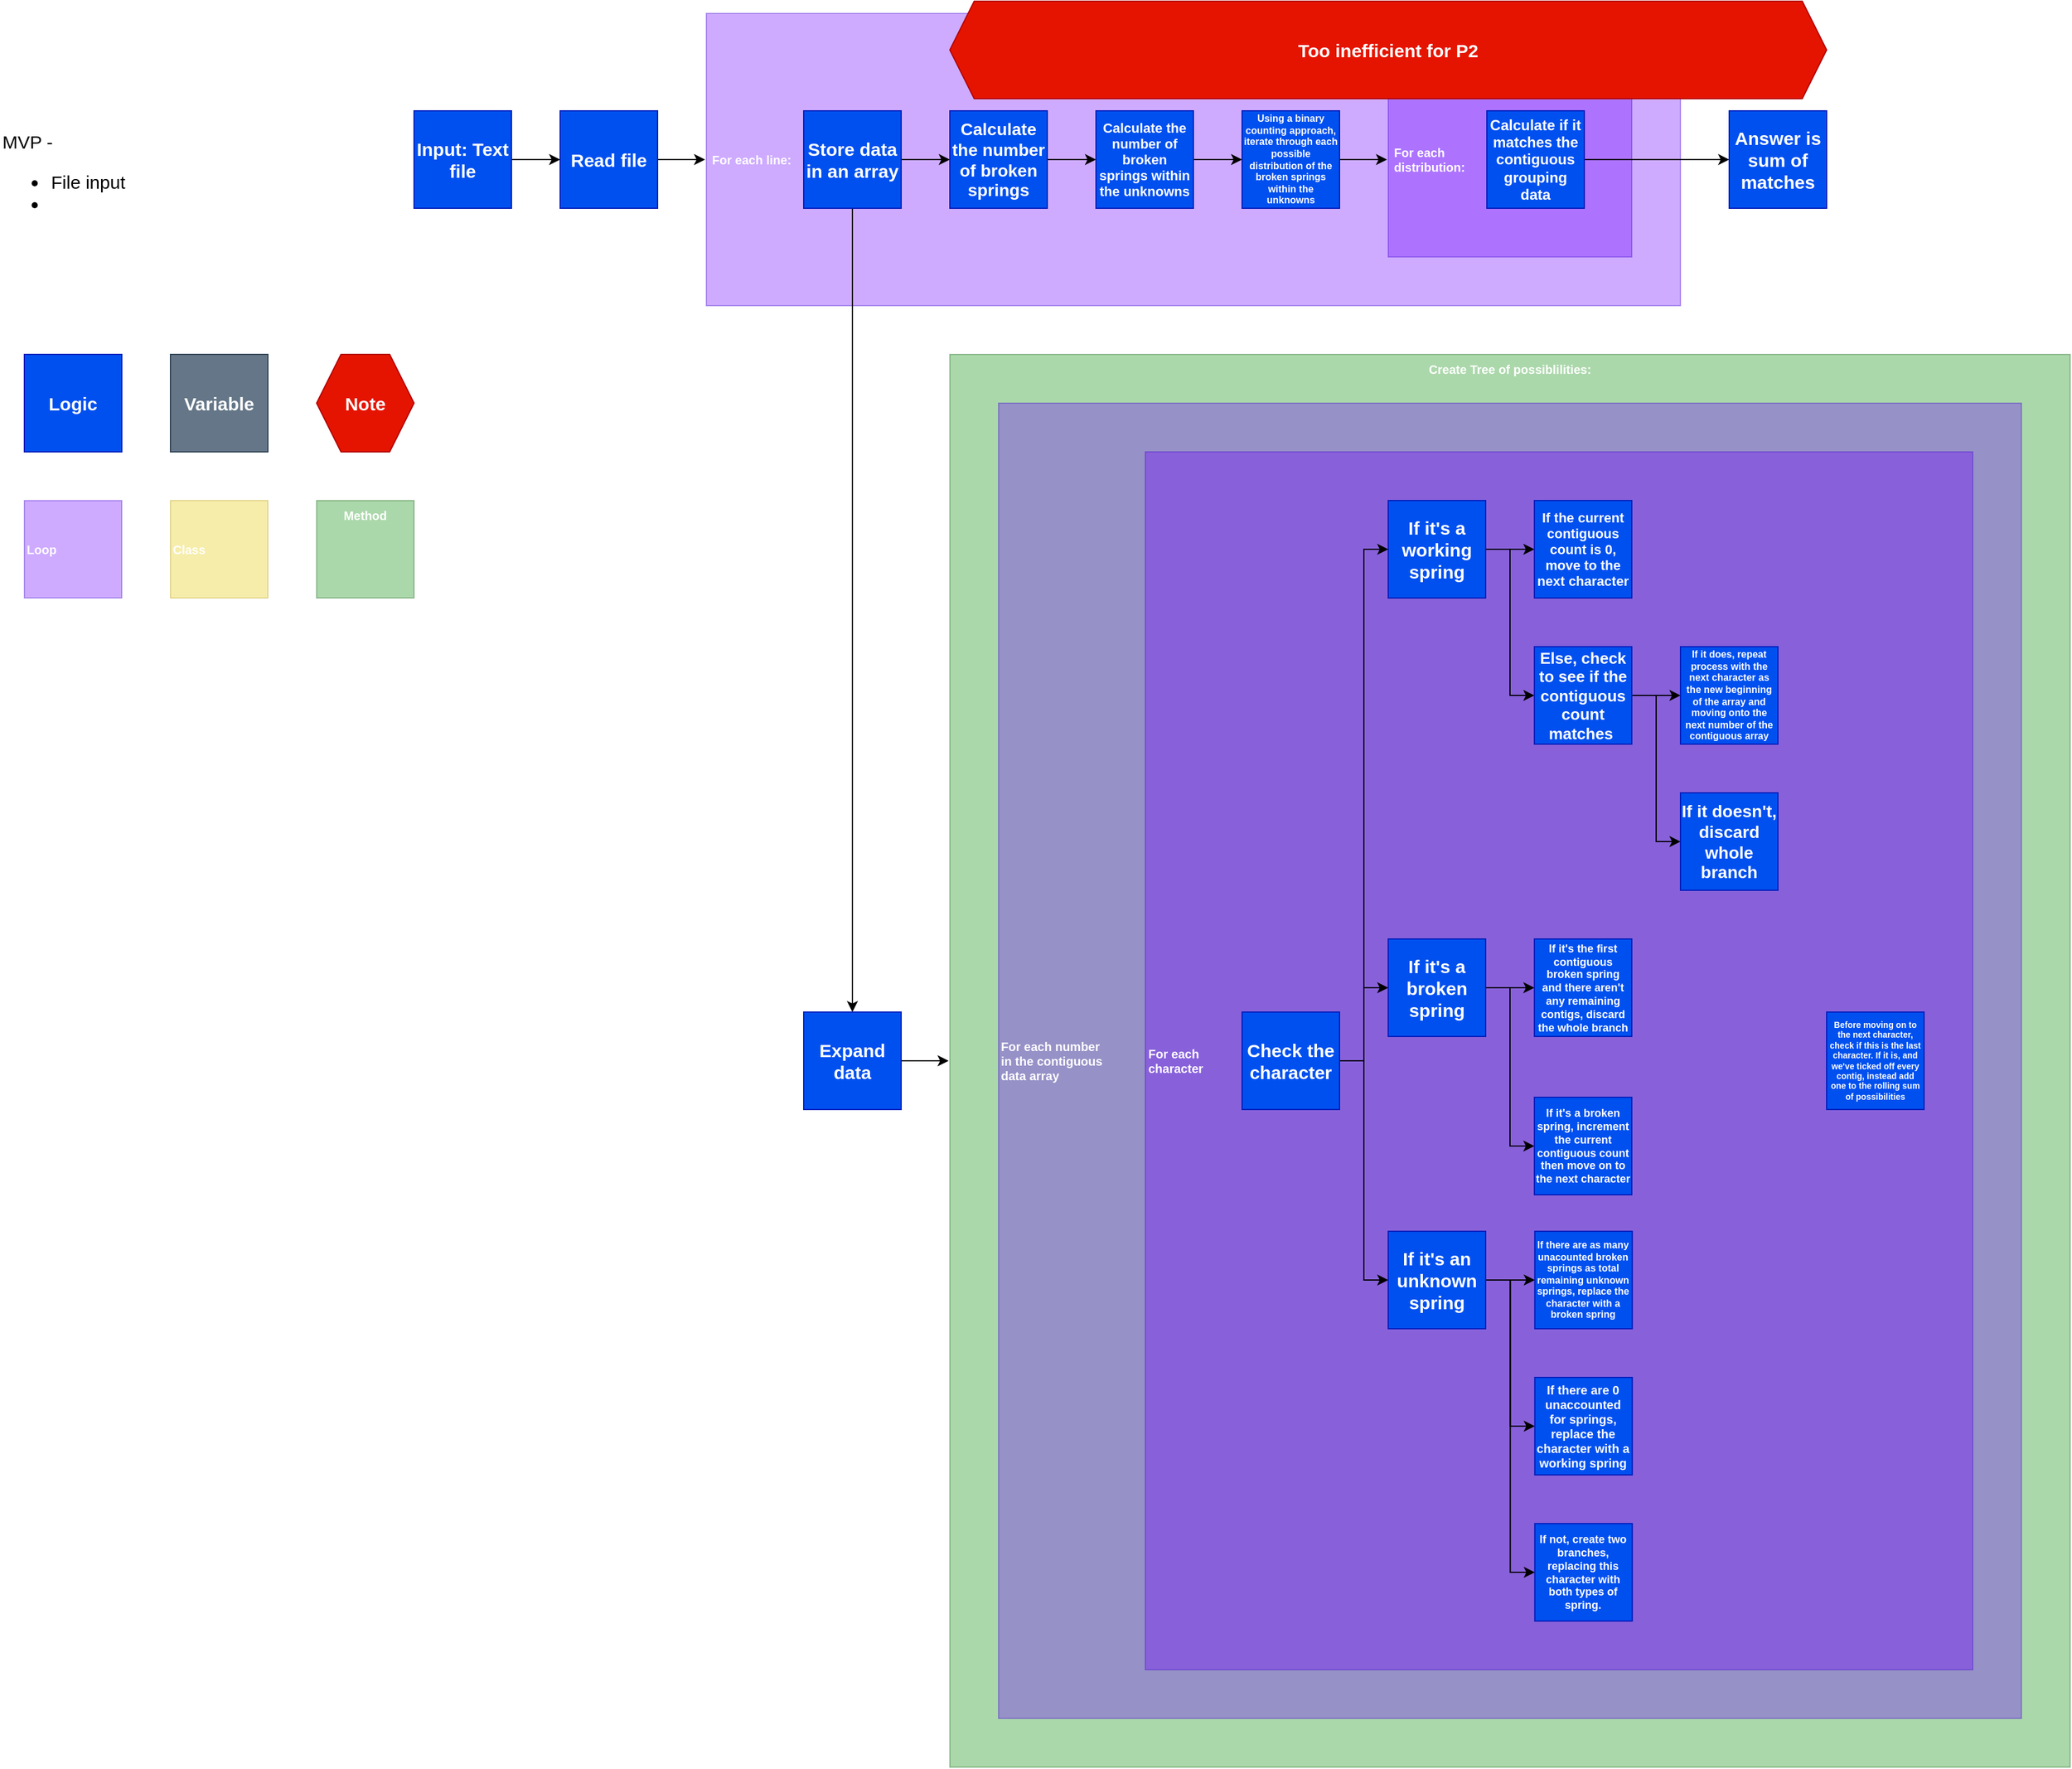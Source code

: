 <mxfile version="22.0.0" type="device">
  <diagram name="Page-1" id="2BmdeuGA4Vgqx7qn_TmH">
    <mxGraphModel dx="1247" dy="727" grid="1" gridSize="10" guides="1" tooltips="1" connect="1" arrows="1" fold="1" page="1" pageScale="1" pageWidth="827" pageHeight="1169" math="0" shadow="0">
      <root>
        <mxCell id="0" />
        <mxCell id="1" parent="0" />
        <mxCell id="FjuAl9cYDFEr33M6InGe-3" value="Create Tree of possiblilities:" style="rounded=0;whiteSpace=wrap;html=1;fillColor=#008a00;fontColor=#ffffff;strokeColor=#005700;fontSize=10;fontStyle=1;align=center;opacity=33;perimeterSpacing=1;strokeWidth=1;verticalAlign=top;" vertex="1" parent="1">
          <mxGeometry x="800" y="400" width="920" height="1160" as="geometry" />
        </mxCell>
        <mxCell id="FjuAl9cYDFEr33M6InGe-20" value="For each number &lt;br&gt;in the contiguous &lt;br&gt;data array" style="rounded=0;whiteSpace=wrap;html=1;fillColor=#6a00ff;fontColor=#ffffff;strokeColor=#3700CC;fontSize=10;fontStyle=1;align=left;opacity=33;perimeterSpacing=1;strokeWidth=1;" vertex="1" parent="1">
          <mxGeometry x="840" y="440" width="840" height="1080" as="geometry" />
        </mxCell>
        <mxCell id="138D5iPo24huTF3OedoR-11" value="&amp;nbsp;For each line:" style="rounded=0;whiteSpace=wrap;html=1;fillColor=#6a00ff;fontColor=#ffffff;strokeColor=#3700CC;fontSize=10;fontStyle=1;align=left;opacity=33;perimeterSpacing=1;strokeWidth=1;" parent="1" vertex="1">
          <mxGeometry x="600" y="120" width="800" height="240" as="geometry" />
        </mxCell>
        <mxCell id="138D5iPo24huTF3OedoR-1" value="Loop" style="rounded=0;whiteSpace=wrap;html=1;fillColor=#6a00ff;fontColor=#ffffff;strokeColor=#3700CC;fontSize=10;fontStyle=1;align=left;opacity=33;perimeterSpacing=1;strokeWidth=1;" parent="1" vertex="1">
          <mxGeometry x="40" y="520" width="80" height="80" as="geometry" />
        </mxCell>
        <mxCell id="138D5iPo24huTF3OedoR-2" value="Class" style="rounded=0;whiteSpace=wrap;html=1;fillColor=#e3c800;fontColor=#FFFFFF;strokeColor=#B09500;fontSize=10;fontStyle=1;align=left;opacity=33;perimeterSpacing=1;strokeWidth=1;" parent="1" vertex="1">
          <mxGeometry x="160" y="520" width="80" height="80" as="geometry" />
        </mxCell>
        <mxCell id="138D5iPo24huTF3OedoR-3" value="Method" style="rounded=0;whiteSpace=wrap;html=1;fillColor=#008a00;fontColor=#ffffff;strokeColor=#005700;fontSize=10;fontStyle=1;align=center;opacity=33;perimeterSpacing=1;strokeWidth=1;verticalAlign=top;" parent="1" vertex="1">
          <mxGeometry x="280" y="520" width="80" height="80" as="geometry" />
        </mxCell>
        <mxCell id="138D5iPo24huTF3OedoR-4" value="Logic" style="rounded=0;whiteSpace=wrap;html=1;fillColor=#0050ef;fontColor=#ffffff;strokeColor=#001DBC;fontSize=15;fontStyle=1" parent="1" vertex="1">
          <mxGeometry x="40" y="400" width="80" height="80" as="geometry" />
        </mxCell>
        <mxCell id="138D5iPo24huTF3OedoR-5" value="Variable" style="rounded=0;whiteSpace=wrap;html=1;fillColor=#647687;fontColor=#ffffff;strokeColor=#314354;fontSize=15;fontStyle=1" parent="1" vertex="1">
          <mxGeometry x="160" y="400" width="80" height="80" as="geometry" />
        </mxCell>
        <mxCell id="138D5iPo24huTF3OedoR-6" value="Note" style="shape=hexagon;perimeter=hexagonPerimeter2;whiteSpace=wrap;html=1;fixedSize=1;fillColor=#e51400;fontColor=#ffffff;strokeColor=#B20000;fontStyle=1;fontSize=15;" parent="1" vertex="1">
          <mxGeometry x="280" y="400" width="80" height="80" as="geometry" />
        </mxCell>
        <mxCell id="138D5iPo24huTF3OedoR-7" style="edgeStyle=orthogonalEdgeStyle;rounded=0;orthogonalLoop=1;jettySize=auto;html=1;exitX=1;exitY=0.5;exitDx=0;exitDy=0;entryX=0;entryY=0.5;entryDx=0;entryDy=0;" parent="1" source="138D5iPo24huTF3OedoR-8" target="138D5iPo24huTF3OedoR-10" edge="1">
          <mxGeometry relative="1" as="geometry" />
        </mxCell>
        <mxCell id="138D5iPo24huTF3OedoR-8" value="Input: Text file" style="rounded=0;whiteSpace=wrap;html=1;fillColor=#0050ef;fontColor=#ffffff;strokeColor=#001DBC;fontSize=15;fontStyle=1" parent="1" vertex="1">
          <mxGeometry x="360" y="200" width="80" height="80" as="geometry" />
        </mxCell>
        <mxCell id="138D5iPo24huTF3OedoR-9" value="" style="edgeStyle=orthogonalEdgeStyle;rounded=0;orthogonalLoop=1;jettySize=auto;html=1;" parent="1" source="138D5iPo24huTF3OedoR-10" edge="1">
          <mxGeometry relative="1" as="geometry">
            <mxPoint x="599" y="240" as="targetPoint" />
          </mxGeometry>
        </mxCell>
        <mxCell id="138D5iPo24huTF3OedoR-10" value="Read file" style="rounded=0;whiteSpace=wrap;html=1;fillColor=#0050ef;fontColor=#ffffff;strokeColor=#001DBC;fontSize=15;fontStyle=1" parent="1" vertex="1">
          <mxGeometry x="480" y="200" width="80" height="80" as="geometry" />
        </mxCell>
        <mxCell id="138D5iPo24huTF3OedoR-15" value="MVP - &lt;br style=&quot;font-size: 15px;&quot;&gt;&lt;ul&gt;&lt;li&gt;File input&lt;/li&gt;&lt;li&gt;&lt;br&gt;&lt;/li&gt;&lt;/ul&gt;" style="text;html=1;strokeColor=none;fillColor=none;align=left;verticalAlign=top;whiteSpace=wrap;rounded=0;fontSize=15;" parent="1" vertex="1">
          <mxGeometry x="20" y="210" width="340" height="190" as="geometry" />
        </mxCell>
        <mxCell id="138D5iPo24huTF3OedoR-29" value="" style="edgeStyle=orthogonalEdgeStyle;rounded=0;orthogonalLoop=1;jettySize=auto;html=1;" parent="1" source="138D5iPo24huTF3OedoR-18" target="138D5iPo24huTF3OedoR-19" edge="1">
          <mxGeometry relative="1" as="geometry" />
        </mxCell>
        <mxCell id="FjuAl9cYDFEr33M6InGe-7" style="edgeStyle=orthogonalEdgeStyle;rounded=0;orthogonalLoop=1;jettySize=auto;html=1;exitX=0.5;exitY=1;exitDx=0;exitDy=0;entryX=0.5;entryY=0;entryDx=0;entryDy=0;" edge="1" parent="1" source="138D5iPo24huTF3OedoR-18" target="FjuAl9cYDFEr33M6InGe-6">
          <mxGeometry relative="1" as="geometry" />
        </mxCell>
        <mxCell id="138D5iPo24huTF3OedoR-18" value="Store data in an array" style="rounded=0;whiteSpace=wrap;html=1;fillColor=#0050ef;fontColor=#ffffff;strokeColor=#001DBC;fontSize=15;fontStyle=1" parent="1" vertex="1">
          <mxGeometry x="680" y="200" width="80" height="80" as="geometry" />
        </mxCell>
        <mxCell id="138D5iPo24huTF3OedoR-30" value="" style="edgeStyle=orthogonalEdgeStyle;rounded=0;orthogonalLoop=1;jettySize=auto;html=1;" parent="1" source="138D5iPo24huTF3OedoR-19" target="138D5iPo24huTF3OedoR-21" edge="1">
          <mxGeometry relative="1" as="geometry" />
        </mxCell>
        <mxCell id="138D5iPo24huTF3OedoR-19" value="Calculate the number of broken springs" style="rounded=0;whiteSpace=wrap;html=1;fillColor=#0050ef;fontColor=#ffffff;strokeColor=#001DBC;fontSize=14;fontStyle=1" parent="1" vertex="1">
          <mxGeometry x="800" y="200" width="80" height="80" as="geometry" />
        </mxCell>
        <mxCell id="138D5iPo24huTF3OedoR-25" value="" style="edgeStyle=orthogonalEdgeStyle;rounded=0;orthogonalLoop=1;jettySize=auto;html=1;" parent="1" source="138D5iPo24huTF3OedoR-20" target="138D5iPo24huTF3OedoR-23" edge="1">
          <mxGeometry relative="1" as="geometry" />
        </mxCell>
        <mxCell id="138D5iPo24huTF3OedoR-20" value="Using a binary counting approach, iterate through each possible distribution of the broken springs within the unknowns" style="rounded=0;whiteSpace=wrap;html=1;fillColor=#0050ef;fontColor=#ffffff;strokeColor=#001DBC;fontSize=8;fontStyle=1" parent="1" vertex="1">
          <mxGeometry x="1040" y="200" width="80" height="80" as="geometry" />
        </mxCell>
        <mxCell id="138D5iPo24huTF3OedoR-31" value="" style="edgeStyle=orthogonalEdgeStyle;rounded=0;orthogonalLoop=1;jettySize=auto;html=1;" parent="1" source="138D5iPo24huTF3OedoR-21" target="138D5iPo24huTF3OedoR-20" edge="1">
          <mxGeometry relative="1" as="geometry" />
        </mxCell>
        <mxCell id="138D5iPo24huTF3OedoR-21" value="Calculate the number of broken springs within the unknowns" style="rounded=0;whiteSpace=wrap;html=1;fillColor=#0050ef;fontColor=#ffffff;strokeColor=#001DBC;fontSize=11;fontStyle=1" parent="1" vertex="1">
          <mxGeometry x="920" y="200" width="80" height="80" as="geometry" />
        </mxCell>
        <mxCell id="138D5iPo24huTF3OedoR-23" value="&amp;nbsp;For each &lt;br&gt;&amp;nbsp;distribution:" style="rounded=0;whiteSpace=wrap;html=1;fillColor=#6a00ff;fontColor=#ffffff;strokeColor=#3700CC;fontSize=10;fontStyle=1;align=left;opacity=33;perimeterSpacing=1;strokeWidth=1;" parent="1" vertex="1">
          <mxGeometry x="1160" y="160" width="200" height="160" as="geometry" />
        </mxCell>
        <mxCell id="138D5iPo24huTF3OedoR-28" style="edgeStyle=orthogonalEdgeStyle;rounded=0;orthogonalLoop=1;jettySize=auto;html=1;exitX=1;exitY=0.5;exitDx=0;exitDy=0;entryX=0;entryY=0.5;entryDx=0;entryDy=0;" parent="1" source="138D5iPo24huTF3OedoR-26" target="138D5iPo24huTF3OedoR-27" edge="1">
          <mxGeometry relative="1" as="geometry" />
        </mxCell>
        <mxCell id="138D5iPo24huTF3OedoR-26" value="Calculate if it matches the contiguous grouping data" style="rounded=0;whiteSpace=wrap;html=1;fillColor=#0050ef;fontColor=#ffffff;strokeColor=#001DBC;fontSize=12;fontStyle=1" parent="1" vertex="1">
          <mxGeometry x="1241" y="200" width="80" height="80" as="geometry" />
        </mxCell>
        <mxCell id="138D5iPo24huTF3OedoR-27" value="Answer is sum of matches" style="rounded=0;whiteSpace=wrap;html=1;fillColor=#0050ef;fontColor=#ffffff;strokeColor=#001DBC;fontSize=15;fontStyle=1" parent="1" vertex="1">
          <mxGeometry x="1440" y="200" width="80" height="80" as="geometry" />
        </mxCell>
        <mxCell id="FjuAl9cYDFEr33M6InGe-1" value="Too inefficient for P2" style="shape=hexagon;perimeter=hexagonPerimeter2;whiteSpace=wrap;html=1;fixedSize=1;fillColor=#e51400;fontColor=#ffffff;strokeColor=#B20000;fontStyle=1;fontSize=15;" vertex="1" parent="1">
          <mxGeometry x="800" y="110" width="720" height="80" as="geometry" />
        </mxCell>
        <mxCell id="FjuAl9cYDFEr33M6InGe-9" value="" style="edgeStyle=orthogonalEdgeStyle;rounded=0;orthogonalLoop=1;jettySize=auto;html=1;entryX=0;entryY=0.5;entryDx=0;entryDy=0;" edge="1" parent="1" source="FjuAl9cYDFEr33M6InGe-6" target="FjuAl9cYDFEr33M6InGe-3">
          <mxGeometry relative="1" as="geometry">
            <mxPoint x="800" y="800" as="targetPoint" />
          </mxGeometry>
        </mxCell>
        <mxCell id="FjuAl9cYDFEr33M6InGe-6" value="Expand data" style="rounded=0;whiteSpace=wrap;html=1;fillColor=#0050ef;fontColor=#ffffff;strokeColor=#001DBC;fontSize=15;fontStyle=1" vertex="1" parent="1">
          <mxGeometry x="680" y="940" width="80" height="80" as="geometry" />
        </mxCell>
        <mxCell id="FjuAl9cYDFEr33M6InGe-14" value="For each &lt;br&gt;character" style="rounded=0;whiteSpace=wrap;html=1;fillColor=#6a00ff;fontColor=#ffffff;strokeColor=#3700CC;fontSize=10;fontStyle=1;align=left;opacity=33;perimeterSpacing=1;strokeWidth=1;" vertex="1" parent="1">
          <mxGeometry x="960.5" y="480" width="679.5" height="1000" as="geometry" />
        </mxCell>
        <mxCell id="FjuAl9cYDFEr33M6InGe-24" style="edgeStyle=orthogonalEdgeStyle;rounded=0;orthogonalLoop=1;jettySize=auto;html=1;exitX=1;exitY=0.5;exitDx=0;exitDy=0;entryX=0;entryY=0.5;entryDx=0;entryDy=0;" edge="1" parent="1" source="FjuAl9cYDFEr33M6InGe-15" target="FjuAl9cYDFEr33M6InGe-18">
          <mxGeometry relative="1" as="geometry" />
        </mxCell>
        <mxCell id="FjuAl9cYDFEr33M6InGe-25" style="edgeStyle=orthogonalEdgeStyle;rounded=0;orthogonalLoop=1;jettySize=auto;html=1;exitX=1;exitY=0.5;exitDx=0;exitDy=0;entryX=0;entryY=0.5;entryDx=0;entryDy=0;" edge="1" parent="1" source="FjuAl9cYDFEr33M6InGe-15" target="FjuAl9cYDFEr33M6InGe-19">
          <mxGeometry relative="1" as="geometry" />
        </mxCell>
        <mxCell id="FjuAl9cYDFEr33M6InGe-15" value="If it&#39;s a working spring" style="rounded=0;whiteSpace=wrap;html=1;fillColor=#0050ef;fontColor=#ffffff;strokeColor=#001DBC;fontSize=15;fontStyle=1" vertex="1" parent="1">
          <mxGeometry x="1160" y="520" width="80" height="80" as="geometry" />
        </mxCell>
        <mxCell id="FjuAl9cYDFEr33M6InGe-46" style="edgeStyle=orthogonalEdgeStyle;rounded=0;orthogonalLoop=1;jettySize=auto;html=1;exitX=1;exitY=0.5;exitDx=0;exitDy=0;entryX=0;entryY=0.5;entryDx=0;entryDy=0;" edge="1" parent="1" source="FjuAl9cYDFEr33M6InGe-16" target="FjuAl9cYDFEr33M6InGe-44">
          <mxGeometry relative="1" as="geometry" />
        </mxCell>
        <mxCell id="FjuAl9cYDFEr33M6InGe-47" style="edgeStyle=orthogonalEdgeStyle;rounded=0;orthogonalLoop=1;jettySize=auto;html=1;exitX=1;exitY=0.5;exitDx=0;exitDy=0;entryX=0;entryY=0.5;entryDx=0;entryDy=0;" edge="1" parent="1" source="FjuAl9cYDFEr33M6InGe-16" target="FjuAl9cYDFEr33M6InGe-45">
          <mxGeometry relative="1" as="geometry" />
        </mxCell>
        <mxCell id="FjuAl9cYDFEr33M6InGe-16" value="If it&#39;s a broken spring" style="rounded=0;whiteSpace=wrap;html=1;fillColor=#0050ef;fontColor=#ffffff;strokeColor=#001DBC;fontSize=15;fontStyle=1" vertex="1" parent="1">
          <mxGeometry x="1160" y="880" width="80" height="80" as="geometry" />
        </mxCell>
        <mxCell id="FjuAl9cYDFEr33M6InGe-17" value="If not, create two branches, replacing this character with both types of spring." style="rounded=0;whiteSpace=wrap;html=1;fillColor=#0050ef;fontColor=#ffffff;strokeColor=#001DBC;fontSize=9;fontStyle=1" vertex="1" parent="1">
          <mxGeometry x="1280.37" y="1360" width="80" height="80" as="geometry" />
        </mxCell>
        <mxCell id="FjuAl9cYDFEr33M6InGe-18" value="If the current contiguous count is 0, move to the next character" style="rounded=0;whiteSpace=wrap;html=1;fillColor=#0050ef;fontColor=#ffffff;strokeColor=#001DBC;fontSize=11;fontStyle=1" vertex="1" parent="1">
          <mxGeometry x="1280" y="520" width="80" height="80" as="geometry" />
        </mxCell>
        <mxCell id="FjuAl9cYDFEr33M6InGe-26" style="edgeStyle=orthogonalEdgeStyle;rounded=0;orthogonalLoop=1;jettySize=auto;html=1;exitX=1;exitY=0.5;exitDx=0;exitDy=0;entryX=0;entryY=0.5;entryDx=0;entryDy=0;" edge="1" parent="1" source="FjuAl9cYDFEr33M6InGe-19" target="FjuAl9cYDFEr33M6InGe-22">
          <mxGeometry relative="1" as="geometry" />
        </mxCell>
        <mxCell id="FjuAl9cYDFEr33M6InGe-27" style="edgeStyle=orthogonalEdgeStyle;rounded=0;orthogonalLoop=1;jettySize=auto;html=1;exitX=1;exitY=0.5;exitDx=0;exitDy=0;entryX=0;entryY=0.5;entryDx=0;entryDy=0;" edge="1" parent="1" source="FjuAl9cYDFEr33M6InGe-19" target="FjuAl9cYDFEr33M6InGe-21">
          <mxGeometry relative="1" as="geometry" />
        </mxCell>
        <mxCell id="FjuAl9cYDFEr33M6InGe-19" value="Else, check to see if the contiguous count matches&amp;nbsp;" style="rounded=0;whiteSpace=wrap;html=1;fillColor=#0050ef;fontColor=#ffffff;strokeColor=#001DBC;fontSize=13;fontStyle=1" vertex="1" parent="1">
          <mxGeometry x="1280" y="640" width="80" height="80" as="geometry" />
        </mxCell>
        <mxCell id="FjuAl9cYDFEr33M6InGe-21" value="If it doesn&#39;t, discard whole branch" style="rounded=0;whiteSpace=wrap;html=1;fillColor=#0050ef;fontColor=#ffffff;strokeColor=#001DBC;fontSize=14;fontStyle=1" vertex="1" parent="1">
          <mxGeometry x="1400" y="760" width="80" height="80" as="geometry" />
        </mxCell>
        <mxCell id="FjuAl9cYDFEr33M6InGe-22" value="If it does, repeat process with the next character as the new beginning of the array and moving onto the next number of the contiguous array" style="rounded=0;whiteSpace=wrap;html=1;fillColor=#0050ef;fontColor=#ffffff;strokeColor=#001DBC;fontSize=8;fontStyle=1" vertex="1" parent="1">
          <mxGeometry x="1400" y="640" width="80" height="80" as="geometry" />
        </mxCell>
        <mxCell id="FjuAl9cYDFEr33M6InGe-28" value="Before moving on to the next character, check if this is the last character. If it is, and we&#39;ve ticked off every contig, instead add one to the rolling sum of possibilities" style="rounded=0;whiteSpace=wrap;html=1;fillColor=#0050ef;fontColor=#ffffff;strokeColor=#001DBC;fontSize=7;fontStyle=1" vertex="1" parent="1">
          <mxGeometry x="1520" y="940" width="80" height="80" as="geometry" />
        </mxCell>
        <mxCell id="FjuAl9cYDFEr33M6InGe-34" style="edgeStyle=orthogonalEdgeStyle;rounded=0;orthogonalLoop=1;jettySize=auto;html=1;exitX=1;exitY=0.5;exitDx=0;exitDy=0;entryX=0;entryY=0.5;entryDx=0;entryDy=0;" edge="1" parent="1" source="FjuAl9cYDFEr33M6InGe-33" target="FjuAl9cYDFEr33M6InGe-15">
          <mxGeometry relative="1" as="geometry" />
        </mxCell>
        <mxCell id="FjuAl9cYDFEr33M6InGe-35" style="edgeStyle=orthogonalEdgeStyle;rounded=0;orthogonalLoop=1;jettySize=auto;html=1;exitX=1;exitY=0.5;exitDx=0;exitDy=0;entryX=0;entryY=0.5;entryDx=0;entryDy=0;" edge="1" parent="1" source="FjuAl9cYDFEr33M6InGe-33" target="FjuAl9cYDFEr33M6InGe-16">
          <mxGeometry relative="1" as="geometry" />
        </mxCell>
        <mxCell id="FjuAl9cYDFEr33M6InGe-39" style="edgeStyle=orthogonalEdgeStyle;rounded=0;orthogonalLoop=1;jettySize=auto;html=1;exitX=1;exitY=0.5;exitDx=0;exitDy=0;entryX=0;entryY=0.5;entryDx=0;entryDy=0;" edge="1" parent="1" source="FjuAl9cYDFEr33M6InGe-33" target="FjuAl9cYDFEr33M6InGe-38">
          <mxGeometry relative="1" as="geometry" />
        </mxCell>
        <mxCell id="FjuAl9cYDFEr33M6InGe-33" value="Check the character" style="rounded=0;whiteSpace=wrap;html=1;fillColor=#0050ef;fontColor=#ffffff;strokeColor=#001DBC;fontSize=15;fontStyle=1" vertex="1" parent="1">
          <mxGeometry x="1040" y="940" width="80" height="80" as="geometry" />
        </mxCell>
        <mxCell id="FjuAl9cYDFEr33M6InGe-37" value="If there are as many unacounted broken springs as total remaining unknown springs, replace the character with a broken spring" style="rounded=0;whiteSpace=wrap;html=1;fillColor=#0050ef;fontColor=#ffffff;strokeColor=#001DBC;fontSize=8;fontStyle=1" vertex="1" parent="1">
          <mxGeometry x="1280.37" y="1120" width="80" height="80" as="geometry" />
        </mxCell>
        <mxCell id="FjuAl9cYDFEr33M6InGe-40" style="edgeStyle=orthogonalEdgeStyle;rounded=0;orthogonalLoop=1;jettySize=auto;html=1;exitX=1;exitY=0.5;exitDx=0;exitDy=0;entryX=0;entryY=0.5;entryDx=0;entryDy=0;" edge="1" parent="1" source="FjuAl9cYDFEr33M6InGe-38" target="FjuAl9cYDFEr33M6InGe-37">
          <mxGeometry relative="1" as="geometry" />
        </mxCell>
        <mxCell id="FjuAl9cYDFEr33M6InGe-41" style="edgeStyle=orthogonalEdgeStyle;rounded=0;orthogonalLoop=1;jettySize=auto;html=1;exitX=1;exitY=0.5;exitDx=0;exitDy=0;entryX=0;entryY=0.5;entryDx=0;entryDy=0;" edge="1" parent="1" source="FjuAl9cYDFEr33M6InGe-38" target="FjuAl9cYDFEr33M6InGe-17">
          <mxGeometry relative="1" as="geometry" />
        </mxCell>
        <mxCell id="FjuAl9cYDFEr33M6InGe-43" style="edgeStyle=orthogonalEdgeStyle;rounded=0;orthogonalLoop=1;jettySize=auto;html=1;exitX=1;exitY=0.5;exitDx=0;exitDy=0;entryX=0;entryY=0.5;entryDx=0;entryDy=0;" edge="1" parent="1" source="FjuAl9cYDFEr33M6InGe-38" target="FjuAl9cYDFEr33M6InGe-42">
          <mxGeometry relative="1" as="geometry" />
        </mxCell>
        <mxCell id="FjuAl9cYDFEr33M6InGe-38" value="If it&#39;s an unknown spring" style="rounded=0;whiteSpace=wrap;html=1;fillColor=#0050ef;fontColor=#ffffff;strokeColor=#001DBC;fontSize=15;fontStyle=1" vertex="1" parent="1">
          <mxGeometry x="1160" y="1120" width="80" height="80" as="geometry" />
        </mxCell>
        <mxCell id="FjuAl9cYDFEr33M6InGe-42" value="If there are 0 unaccounted for springs, replace the character with a working spring" style="rounded=0;whiteSpace=wrap;html=1;fillColor=#0050ef;fontColor=#ffffff;strokeColor=#001DBC;fontSize=10;fontStyle=1" vertex="1" parent="1">
          <mxGeometry x="1280.37" y="1240" width="80" height="80" as="geometry" />
        </mxCell>
        <mxCell id="FjuAl9cYDFEr33M6InGe-44" value="If it&#39;s the first contiguous broken spring and there aren&#39;t any remaining contigs, discard the whole branch" style="rounded=0;whiteSpace=wrap;html=1;fillColor=#0050ef;fontColor=#ffffff;strokeColor=#001DBC;fontSize=9;fontStyle=1" vertex="1" parent="1">
          <mxGeometry x="1280" y="880" width="80" height="80" as="geometry" />
        </mxCell>
        <mxCell id="FjuAl9cYDFEr33M6InGe-45" value="If it&#39;s a broken spring, increment the current contiguous count then move on to the next character" style="rounded=0;whiteSpace=wrap;html=1;fillColor=#0050ef;fontColor=#ffffff;strokeColor=#001DBC;fontSize=9;fontStyle=1" vertex="1" parent="1">
          <mxGeometry x="1280" y="1010" width="80" height="80" as="geometry" />
        </mxCell>
      </root>
    </mxGraphModel>
  </diagram>
</mxfile>
